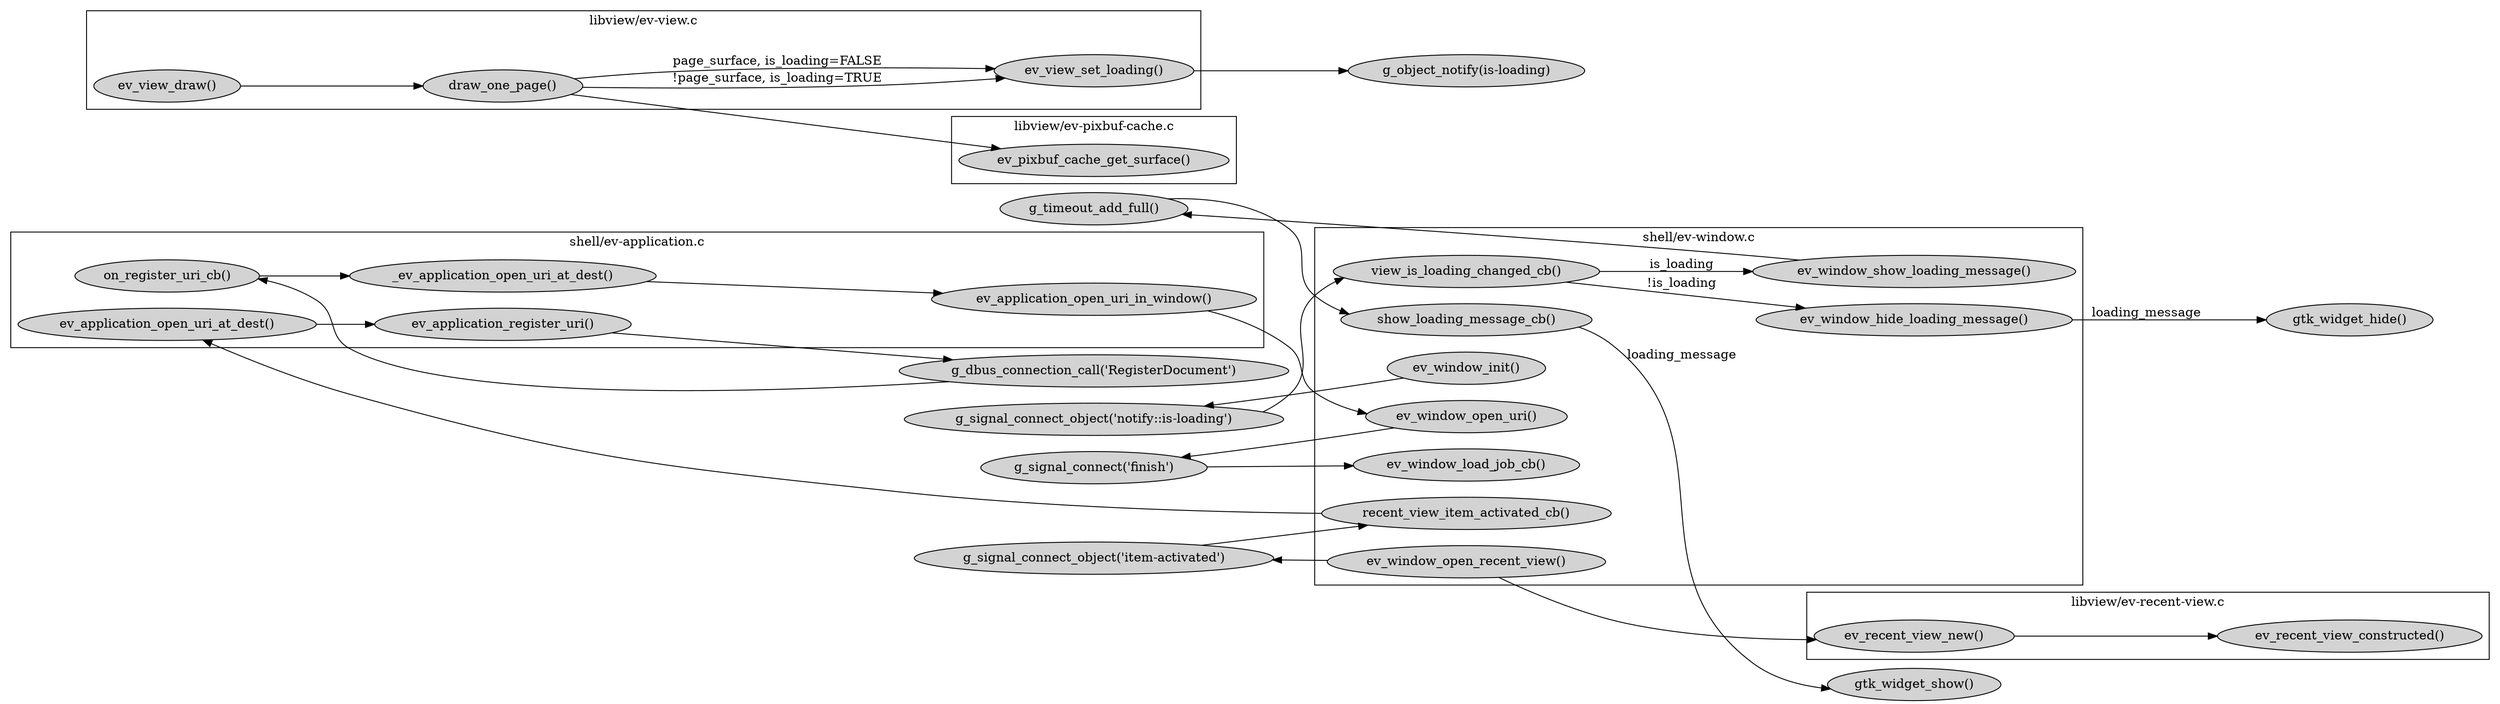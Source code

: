 /*
 * graphviz.org
 * a -> b
 */
digraph evince {
	rankdir = "LR"
//	label = "Diagram of rcu check"
	node [ style=filled ]


	subgraph cluster_shell_ev_application_c{
		label = "shell/ev-application.c"

		"ev_application_open_uri_at_dest()"
		"ev_application_register_uri()"
		"on_register_uri_cb()"
		"_ev_application_open_uri_at_dest()"
		"ev_application_open_uri_in_window()"
	}

	subgraph cluster_shell_ev_window_c {
		label = "shell/ev-window.c"

		"ev_window_init()"
		"ev_window_open_recent_view()"
		"ev_window_open_uri()"
		"ev_window_load_job_cb()"
		"recent_view_item_activated_cb()"
		"view_is_loading_changed_cb()"
		"ev_window_show_loading_message()"
		"ev_window_hide_loading_message()"
		"show_loading_message_cb()"
	}

	subgraph cluster_libview_ev_view_c {
		label = "libview/ev-view.c"

		"ev_view_draw()"
		"draw_one_page()"
		"ev_view_set_loading()"
	}

	subgraph cluster_libview_ev_recent_view_c {
		label = "libview/ev-recent-view.c"

		"ev_recent_view_new()"
		"ev_recent_view_constructed()"
	}

	subgraph cluster_libview_ev_pixbuf_cache_c {
		label = "libview/ev-pixbuf-cache.c"

		"ev_pixbuf_cache_get_surface()"
	}

	/*
	 * init
	 */
	"ev_window_init()" -> "g_signal_connect_object('notify::is-loading')" -> "view_is_loading_changed_cb()"

	/*
	 * rcu check cpu stall
	 */
	"ev_window_open_recent_view()" -> "ev_recent_view_new()"
	"ev_recent_view_new()" -> "ev_recent_view_constructed()" // not directly
	"ev_window_open_recent_view()" -> "g_signal_connect_object('item-activated')" -> "recent_view_item_activated_cb()"
	"recent_view_item_activated_cb()" -> "ev_application_open_uri_at_dest()" -> "ev_application_register_uri()"
	"ev_application_register_uri()" -> "g_dbus_connection_call('RegisterDocument')" -> "on_register_uri_cb()"
	"on_register_uri_cb()" -> "_ev_application_open_uri_at_dest()" -> "ev_application_open_uri_in_window()" -> "ev_window_open_uri()"
	"ev_window_open_uri()" -> "g_signal_connect('finish')" -> "ev_window_load_job_cb()"

	"ev_view_draw()" -> "draw_one_page()"
	"draw_one_page()" -> "ev_pixbuf_cache_get_surface()"
	"draw_one_page()" -> "ev_view_set_loading()" [label="!page_surface, is_loading=TRUE"]
	"draw_one_page()" -> "ev_view_set_loading()" [label="page_surface, is_loading=FALSE"]
	"ev_view_set_loading()" -> "g_object_notify(is-loading)"

	/* show */
	"view_is_loading_changed_cb()" -> "ev_window_show_loading_message()" [label="is_loading"]
	"ev_window_show_loading_message()" -> "g_timeout_add_full()" -> "show_loading_message_cb()"
	"show_loading_message_cb()" -> "gtk_widget_show()" [label="loading_message"]

	/* hide */
	"view_is_loading_changed_cb()" -> "ev_window_hide_loading_message()" [label="!is_loading"]
	"ev_window_hide_loading_message()" -> "gtk_widget_hide()" [label="loading_message"]

}

